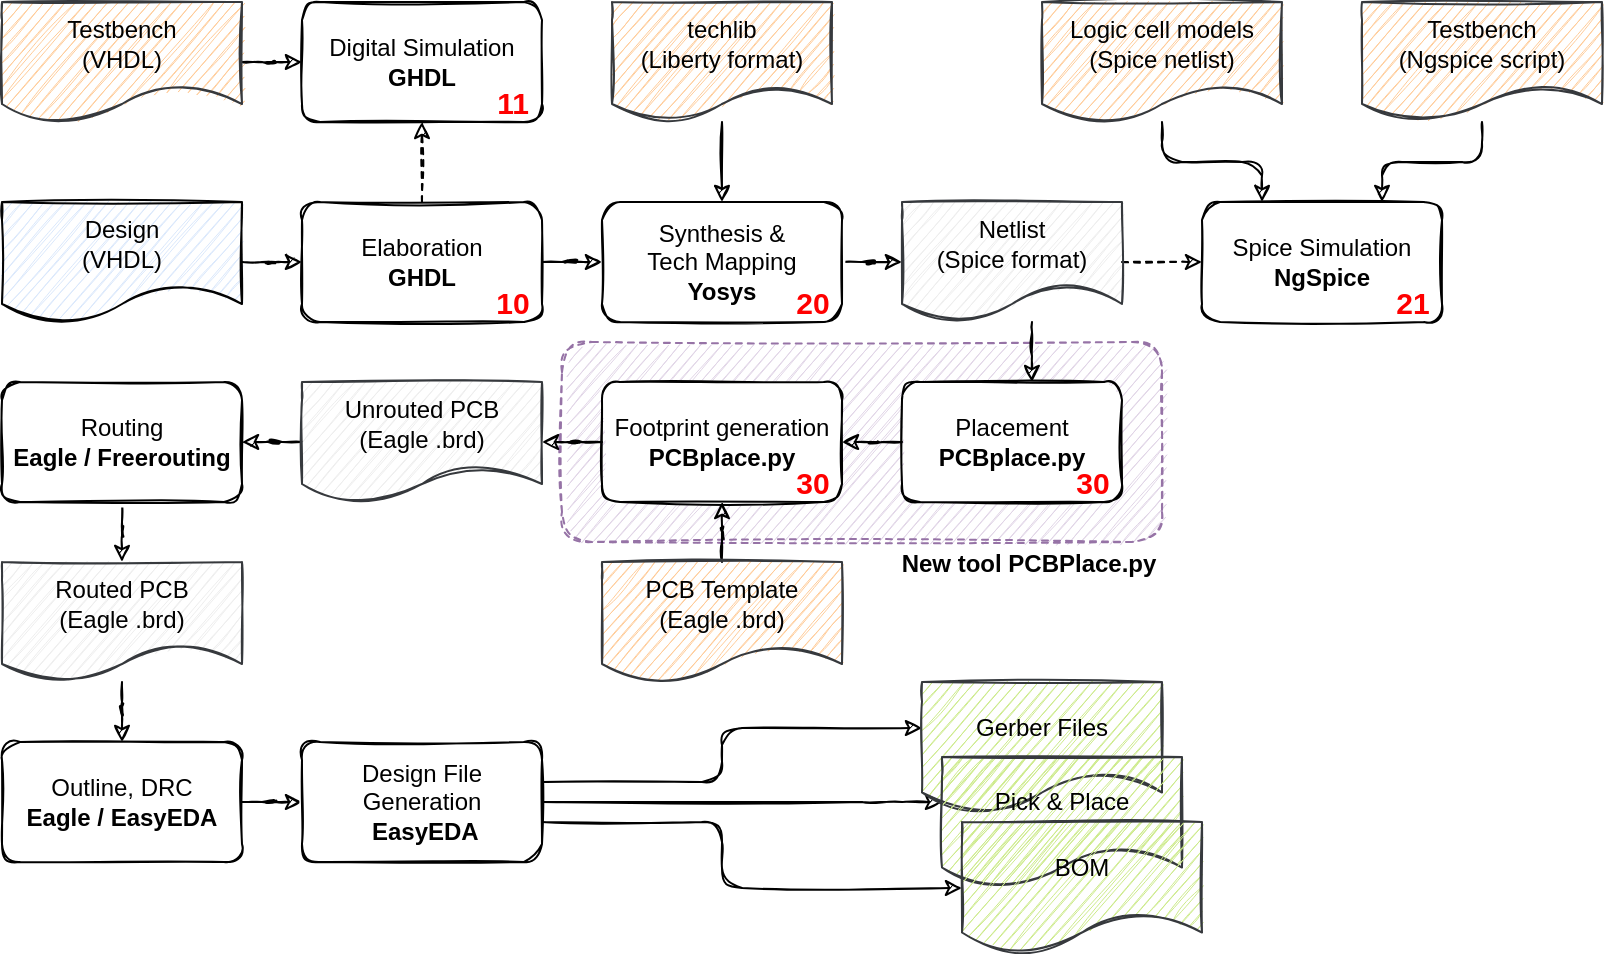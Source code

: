 <mxfile version="15.4.0" type="device"><diagram id="76pVK8txZzAylfdNwiIW" name="Seite-1"><mxGraphModel dx="1088" dy="880" grid="1" gridSize="10" guides="1" tooltips="1" connect="1" arrows="1" fold="1" page="1" pageScale="1" pageWidth="1169" pageHeight="1654" math="0" shadow="0"><root><mxCell id="0"/><mxCell id="1" parent="0"/><mxCell id="VOdj1MrYIEahnoCqU6C0-6" value="" style="rounded=1;whiteSpace=wrap;html=1;dashed=1;fillColor=#e1d5e7;strokeColor=#9673a6;sketch=1;" parent="1" vertex="1"><mxGeometry x="330" y="300" width="300" height="100" as="geometry"/></mxCell><mxCell id="D0brOnI806T1x-EKZ3ic-13" value="" style="edgeStyle=orthogonalEdgeStyle;orthogonalLoop=1;jettySize=auto;html=1;sketch=1;" parent="1" source="D0brOnI806T1x-EKZ3ic-3" target="D0brOnI806T1x-EKZ3ic-12" edge="1"><mxGeometry relative="1" as="geometry"/></mxCell><mxCell id="D0brOnI806T1x-EKZ3ic-3" value="Design&lt;br&gt;(VHDL)" style="shape=document;whiteSpace=wrap;html=1;boundedLbl=1;fillColor=#dae8fc;strokeColor=#030303;rounded=1;sketch=1;" parent="1" vertex="1"><mxGeometry x="50" y="230" width="120" height="60" as="geometry"/></mxCell><mxCell id="D0brOnI806T1x-EKZ3ic-15" value="" style="edgeStyle=orthogonalEdgeStyle;orthogonalLoop=1;jettySize=auto;html=1;sketch=1;" parent="1" source="D0brOnI806T1x-EKZ3ic-12" target="D0brOnI806T1x-EKZ3ic-14" edge="1"><mxGeometry relative="1" as="geometry"/></mxCell><mxCell id="4" value="" style="edgeStyle=orthogonalEdgeStyle;orthogonalLoop=1;jettySize=auto;html=1;dashed=1;sketch=1;" parent="1" source="D0brOnI806T1x-EKZ3ic-12" target="3" edge="1"><mxGeometry relative="1" as="geometry"/></mxCell><mxCell id="D0brOnI806T1x-EKZ3ic-12" value="Elaboration&lt;br&gt;&lt;b&gt;GHDL&lt;/b&gt;" style="whiteSpace=wrap;html=1;rounded=1;sketch=1;" parent="1" vertex="1"><mxGeometry x="200" y="230" width="120" height="60" as="geometry"/></mxCell><mxCell id="D0brOnI806T1x-EKZ3ic-19" value="" style="edgeStyle=orthogonalEdgeStyle;orthogonalLoop=1;jettySize=auto;html=1;sketch=1;" parent="1" source="D0brOnI806T1x-EKZ3ic-14" target="D0brOnI806T1x-EKZ3ic-18" edge="1"><mxGeometry relative="1" as="geometry"/></mxCell><mxCell id="D0brOnI806T1x-EKZ3ic-14" value="Synthesis &amp;amp; &lt;br&gt;Tech Mapping&lt;br&gt;&lt;b&gt;Yosys&lt;/b&gt;" style="whiteSpace=wrap;html=1;rounded=1;sketch=1;" parent="1" vertex="1"><mxGeometry x="350" y="230" width="120" height="60" as="geometry"/></mxCell><mxCell id="D0brOnI806T1x-EKZ3ic-21" value="" style="edgeStyle=orthogonalEdgeStyle;orthogonalLoop=1;jettySize=auto;html=1;sketch=1;" parent="1" source="D0brOnI806T1x-EKZ3ic-18" target="D0brOnI806T1x-EKZ3ic-20" edge="1"><mxGeometry relative="1" as="geometry"><Array as="points"><mxPoint x="565" y="300"/><mxPoint x="565" y="300"/></Array></mxGeometry></mxCell><mxCell id="D0brOnI806T1x-EKZ3ic-30" value="" style="edgeStyle=orthogonalEdgeStyle;orthogonalLoop=1;jettySize=auto;html=1;dashed=1;sketch=1;" parent="1" source="D0brOnI806T1x-EKZ3ic-18" target="D0brOnI806T1x-EKZ3ic-29" edge="1"><mxGeometry relative="1" as="geometry"/></mxCell><mxCell id="D0brOnI806T1x-EKZ3ic-18" value="Netlist&lt;br&gt;(Spice format)" style="shape=document;whiteSpace=wrap;html=1;boundedLbl=1;fillColor=#eeeeee;strokeColor=#36393d;rounded=1;sketch=1;" parent="1" vertex="1"><mxGeometry x="500" y="230" width="110" height="60" as="geometry"/></mxCell><mxCell id="D0brOnI806T1x-EKZ3ic-26" value="" style="edgeStyle=orthogonalEdgeStyle;orthogonalLoop=1;jettySize=auto;html=1;sketch=1;" parent="1" source="D0brOnI806T1x-EKZ3ic-20" target="D0brOnI806T1x-EKZ3ic-25" edge="1"><mxGeometry relative="1" as="geometry"/></mxCell><mxCell id="D0brOnI806T1x-EKZ3ic-20" value="Placement&lt;br&gt;&lt;b&gt;PCBplace.py&lt;/b&gt;" style="whiteSpace=wrap;html=1;rounded=1;sketch=1;" parent="1" vertex="1"><mxGeometry x="500" y="320" width="110" height="60" as="geometry"/></mxCell><mxCell id="D0brOnI806T1x-EKZ3ic-24" value="" style="edgeStyle=orthogonalEdgeStyle;orthogonalLoop=1;jettySize=auto;html=1;sketch=1;" parent="1" source="D0brOnI806T1x-EKZ3ic-22" target="D0brOnI806T1x-EKZ3ic-14" edge="1"><mxGeometry relative="1" as="geometry"/></mxCell><mxCell id="D0brOnI806T1x-EKZ3ic-22" value="techlib&lt;br&gt;(Liberty format)" style="shape=document;whiteSpace=wrap;html=1;boundedLbl=1;fillColor=#ffcc99;strokeColor=#36393d;rounded=1;sketch=1;" parent="1" vertex="1"><mxGeometry x="355" y="130" width="110" height="60" as="geometry"/></mxCell><mxCell id="D0brOnI806T1x-EKZ3ic-37" value="" style="edgeStyle=orthogonalEdgeStyle;orthogonalLoop=1;jettySize=auto;html=1;sketch=1;" parent="1" source="D0brOnI806T1x-EKZ3ic-25" target="D0brOnI806T1x-EKZ3ic-36" edge="1"><mxGeometry relative="1" as="geometry"/></mxCell><mxCell id="D0brOnI806T1x-EKZ3ic-25" value="Footprint generation&lt;br&gt;&lt;b&gt;PCBplace.py&lt;/b&gt;" style="whiteSpace=wrap;html=1;rounded=1;sketch=1;" parent="1" vertex="1"><mxGeometry x="350" y="320" width="120" height="60" as="geometry"/></mxCell><mxCell id="D0brOnI806T1x-EKZ3ic-28" value="" style="edgeStyle=orthogonalEdgeStyle;orthogonalLoop=1;jettySize=auto;html=1;sketch=1;" parent="1" source="D0brOnI806T1x-EKZ3ic-27" target="D0brOnI806T1x-EKZ3ic-25" edge="1"><mxGeometry relative="1" as="geometry"/></mxCell><mxCell id="D0brOnI806T1x-EKZ3ic-27" value="PCB Template&lt;br&gt;(Eagle .brd)" style="shape=document;whiteSpace=wrap;html=1;boundedLbl=1;fillColor=#ffcc99;strokeColor=#36393d;rounded=1;sketch=1;" parent="1" vertex="1"><mxGeometry x="350" y="410" width="120" height="60" as="geometry"/></mxCell><mxCell id="D0brOnI806T1x-EKZ3ic-29" value="Spice Simulation&lt;br&gt;&lt;b&gt;NgSpice&lt;/b&gt;" style="whiteSpace=wrap;html=1;rounded=1;sketch=1;" parent="1" vertex="1"><mxGeometry x="650" y="230" width="120" height="60" as="geometry"/></mxCell><mxCell id="D0brOnI806T1x-EKZ3ic-33" value="" style="edgeStyle=orthogonalEdgeStyle;orthogonalLoop=1;jettySize=auto;html=1;entryX=0.25;entryY=0;entryDx=0;entryDy=0;sketch=1;" parent="1" source="D0brOnI806T1x-EKZ3ic-31" target="D0brOnI806T1x-EKZ3ic-29" edge="1"><mxGeometry relative="1" as="geometry"/></mxCell><mxCell id="D0brOnI806T1x-EKZ3ic-31" value="Logic cell models&lt;br&gt;(Spice netlist)" style="shape=document;whiteSpace=wrap;html=1;boundedLbl=1;fillColor=#ffcc99;strokeColor=#36393d;rounded=1;sketch=1;" parent="1" vertex="1"><mxGeometry x="570" y="130" width="120" height="60" as="geometry"/></mxCell><mxCell id="D0brOnI806T1x-EKZ3ic-35" value="" style="edgeStyle=orthogonalEdgeStyle;orthogonalLoop=1;jettySize=auto;html=1;sketch=1;" parent="1" source="D0brOnI806T1x-EKZ3ic-32" target="D0brOnI806T1x-EKZ3ic-29" edge="1"><mxGeometry relative="1" as="geometry"><mxPoint x="760" y="210" as="targetPoint"/><Array as="points"><mxPoint x="790" y="210"/><mxPoint x="740" y="210"/></Array></mxGeometry></mxCell><mxCell id="D0brOnI806T1x-EKZ3ic-32" value="Testbench&lt;br&gt;(Ngspice script)" style="shape=document;whiteSpace=wrap;html=1;boundedLbl=1;fillColor=#ffcc99;strokeColor=#36393d;rounded=1;sketch=1;" parent="1" vertex="1"><mxGeometry x="730" y="130" width="120" height="60" as="geometry"/></mxCell><mxCell id="D0brOnI806T1x-EKZ3ic-39" value="" style="edgeStyle=orthogonalEdgeStyle;orthogonalLoop=1;jettySize=auto;html=1;sketch=1;" parent="1" source="D0brOnI806T1x-EKZ3ic-36" target="D0brOnI806T1x-EKZ3ic-38" edge="1"><mxGeometry relative="1" as="geometry"/></mxCell><mxCell id="D0brOnI806T1x-EKZ3ic-36" value="Unrouted PCB&lt;br&gt;(Eagle .brd)" style="shape=document;whiteSpace=wrap;html=1;boundedLbl=1;fillColor=#eeeeee;strokeColor=#36393d;rounded=1;sketch=1;" parent="1" vertex="1"><mxGeometry x="200" y="320" width="120" height="60" as="geometry"/></mxCell><mxCell id="D0brOnI806T1x-EKZ3ic-47" value="" style="edgeStyle=orthogonalEdgeStyle;orthogonalLoop=1;jettySize=auto;html=1;sketch=1;" parent="1" source="D0brOnI806T1x-EKZ3ic-38" target="D0brOnI806T1x-EKZ3ic-46" edge="1"><mxGeometry relative="1" as="geometry"/></mxCell><mxCell id="D0brOnI806T1x-EKZ3ic-38" value="Routing&lt;br&gt;&lt;b&gt;Eagle / Freerouting&lt;/b&gt;" style="whiteSpace=wrap;html=1;rounded=1;sketch=1;" parent="1" vertex="1"><mxGeometry x="50" y="320" width="120" height="60" as="geometry"/></mxCell><mxCell id="D0brOnI806T1x-EKZ3ic-43" value="" style="edgeStyle=orthogonalEdgeStyle;orthogonalLoop=1;jettySize=auto;html=1;sketch=1;" parent="1" source="D0brOnI806T1x-EKZ3ic-40" target="D0brOnI806T1x-EKZ3ic-42" edge="1"><mxGeometry relative="1" as="geometry"/></mxCell><mxCell id="D0brOnI806T1x-EKZ3ic-40" value="Outline, DRC&lt;br&gt;&lt;b&gt;Eagle / EasyEDA&lt;/b&gt;" style="whiteSpace=wrap;html=1;rounded=1;sketch=1;" parent="1" vertex="1"><mxGeometry x="50" y="500" width="120" height="60" as="geometry"/></mxCell><mxCell id="D0brOnI806T1x-EKZ3ic-50" value="" style="edgeStyle=orthogonalEdgeStyle;orthogonalLoop=1;jettySize=auto;html=1;sketch=1;" parent="1" source="D0brOnI806T1x-EKZ3ic-42" target="D0brOnI806T1x-EKZ3ic-49" edge="1"><mxGeometry relative="1" as="geometry"><Array as="points"><mxPoint x="410" y="520"/><mxPoint x="410" y="493"/></Array></mxGeometry></mxCell><mxCell id="D0brOnI806T1x-EKZ3ic-53" style="edgeStyle=orthogonalEdgeStyle;orthogonalLoop=1;jettySize=auto;html=1;exitX=1;exitY=0.5;exitDx=0;exitDy=0;sketch=1;" parent="1" source="D0brOnI806T1x-EKZ3ic-42" target="D0brOnI806T1x-EKZ3ic-51" edge="1"><mxGeometry relative="1" as="geometry"><Array as="points"><mxPoint x="490" y="530"/><mxPoint x="490" y="530"/></Array></mxGeometry></mxCell><mxCell id="D0brOnI806T1x-EKZ3ic-54" style="edgeStyle=orthogonalEdgeStyle;orthogonalLoop=1;jettySize=auto;html=1;exitX=0.999;exitY=0.667;exitDx=0;exitDy=0;entryX=0;entryY=0.5;entryDx=0;entryDy=0;exitPerimeter=0;sketch=1;" parent="1" source="D0brOnI806T1x-EKZ3ic-42" target="D0brOnI806T1x-EKZ3ic-52" edge="1"><mxGeometry relative="1" as="geometry"><Array as="points"><mxPoint x="410" y="540"/><mxPoint x="410" y="573"/><mxPoint x="530" y="573"/></Array></mxGeometry></mxCell><mxCell id="D0brOnI806T1x-EKZ3ic-42" value="Design File Generation&lt;br&gt;&lt;b&gt;&amp;nbsp;EasyEDA&lt;/b&gt;" style="whiteSpace=wrap;html=1;rounded=1;sketch=1;" parent="1" vertex="1"><mxGeometry x="200" y="500" width="120" height="60" as="geometry"/></mxCell><mxCell id="D0brOnI806T1x-EKZ3ic-48" value="" style="edgeStyle=orthogonalEdgeStyle;orthogonalLoop=1;jettySize=auto;html=1;sketch=1;" parent="1" source="D0brOnI806T1x-EKZ3ic-46" target="D0brOnI806T1x-EKZ3ic-40" edge="1"><mxGeometry relative="1" as="geometry"/></mxCell><mxCell id="D0brOnI806T1x-EKZ3ic-46" value="Routed PCB&lt;br&gt;(Eagle .brd)" style="shape=document;whiteSpace=wrap;html=1;boundedLbl=1;fillColor=#eeeeee;strokeColor=#36393d;rounded=1;sketch=1;" parent="1" vertex="1"><mxGeometry x="50" y="410" width="120" height="60" as="geometry"/></mxCell><mxCell id="D0brOnI806T1x-EKZ3ic-49" value="Gerber Files" style="shape=document;whiteSpace=wrap;html=1;boundedLbl=1;fillColor=#cdeb8b;strokeColor=#36393d;rounded=1;sketch=1;" parent="1" vertex="1"><mxGeometry x="510" y="470" width="120" height="65" as="geometry"/></mxCell><mxCell id="D0brOnI806T1x-EKZ3ic-51" value="Pick &amp;amp; Place" style="shape=document;whiteSpace=wrap;html=1;boundedLbl=1;fillColor=#cdeb8b;strokeColor=#36393d;rounded=1;sketch=1;" parent="1" vertex="1"><mxGeometry x="520" y="507.5" width="120" height="65" as="geometry"/></mxCell><mxCell id="D0brOnI806T1x-EKZ3ic-52" value="BOM" style="shape=document;whiteSpace=wrap;html=1;boundedLbl=1;fillColor=#cdeb8b;strokeColor=#36393d;rounded=1;sketch=1;" parent="1" vertex="1"><mxGeometry x="530" y="540" width="120" height="65" as="geometry"/></mxCell><mxCell id="3" value="Digital Simulation&lt;br&gt;&lt;b&gt;GHDL&lt;/b&gt;" style="whiteSpace=wrap;html=1;rounded=1;sketch=1;" parent="1" vertex="1"><mxGeometry x="200" y="130" width="120" height="60" as="geometry"/></mxCell><mxCell id="6" value="" style="edgeStyle=orthogonalEdgeStyle;orthogonalLoop=1;jettySize=auto;html=1;sketch=1;" parent="1" source="5" target="3" edge="1"><mxGeometry relative="1" as="geometry"/></mxCell><mxCell id="5" value="Testbench&lt;br&gt;(VHDL)" style="shape=document;whiteSpace=wrap;html=1;boundedLbl=1;fillColor=#ffcc99;strokeColor=#36393d;rounded=1;sketch=1;" parent="1" vertex="1"><mxGeometry x="50" y="130" width="120" height="60" as="geometry"/></mxCell><mxCell id="sEqo7gwVr4jrc9LUyXWS-7" value="21" style="text;html=1;align=center;verticalAlign=middle;resizable=0;points=[];autosize=1;strokeColor=none;fillColor=none;fontStyle=1;fontSize=15;labelBackgroundColor=none;labelBorderColor=none;fontColor=#FF0000;" parent="1" vertex="1"><mxGeometry x="740" y="270" width="30" height="20" as="geometry"/></mxCell><mxCell id="sEqo7gwVr4jrc9LUyXWS-10" value="10" style="text;html=1;align=center;verticalAlign=middle;resizable=0;points=[];autosize=1;strokeColor=none;fillColor=none;fontStyle=1;fontSize=15;labelBackgroundColor=none;labelBorderColor=none;fontColor=#FF0000;" parent="1" vertex="1"><mxGeometry x="290" y="270" width="30" height="20" as="geometry"/></mxCell><mxCell id="sEqo7gwVr4jrc9LUyXWS-11" value="11" style="text;html=1;align=center;verticalAlign=middle;resizable=0;points=[];autosize=1;strokeColor=none;fillColor=none;fontStyle=1;fontSize=15;labelBackgroundColor=none;labelBorderColor=none;fontColor=#FF0000;" parent="1" vertex="1"><mxGeometry x="290" y="170" width="30" height="20" as="geometry"/></mxCell><mxCell id="sEqo7gwVr4jrc9LUyXWS-12" value="20" style="text;html=1;align=center;verticalAlign=middle;resizable=0;points=[];autosize=1;strokeColor=none;fillColor=none;fontStyle=1;fontSize=15;labelBackgroundColor=none;labelBorderColor=none;fontColor=#FF0000;" parent="1" vertex="1"><mxGeometry x="440" y="270" width="30" height="20" as="geometry"/></mxCell><mxCell id="sEqo7gwVr4jrc9LUyXWS-13" value="30" style="text;html=1;align=center;verticalAlign=middle;resizable=0;points=[];autosize=1;strokeColor=none;fillColor=none;fontStyle=1;fontSize=15;labelBackgroundColor=none;labelBorderColor=none;fontColor=#FF0000;" parent="1" vertex="1"><mxGeometry x="580" y="360" width="30" height="20" as="geometry"/></mxCell><mxCell id="sEqo7gwVr4jrc9LUyXWS-14" value="30" style="text;html=1;align=center;verticalAlign=middle;resizable=0;points=[];autosize=1;strokeColor=none;fillColor=none;fontStyle=1;fontSize=15;labelBackgroundColor=none;labelBorderColor=none;fontColor=#FF0000;" parent="1" vertex="1"><mxGeometry x="440" y="360" width="30" height="20" as="geometry"/></mxCell><mxCell id="VOdj1MrYIEahnoCqU6C0-8" value="New tool PCBPlace.py" style="text;html=1;strokeColor=none;fillColor=none;align=center;verticalAlign=middle;whiteSpace=wrap;rounded=0;dashed=1;sketch=1;fontStyle=1" parent="1" vertex="1"><mxGeometry x="486" y="396" width="155" height="30" as="geometry"/></mxCell></root></mxGraphModel></diagram></mxfile>
